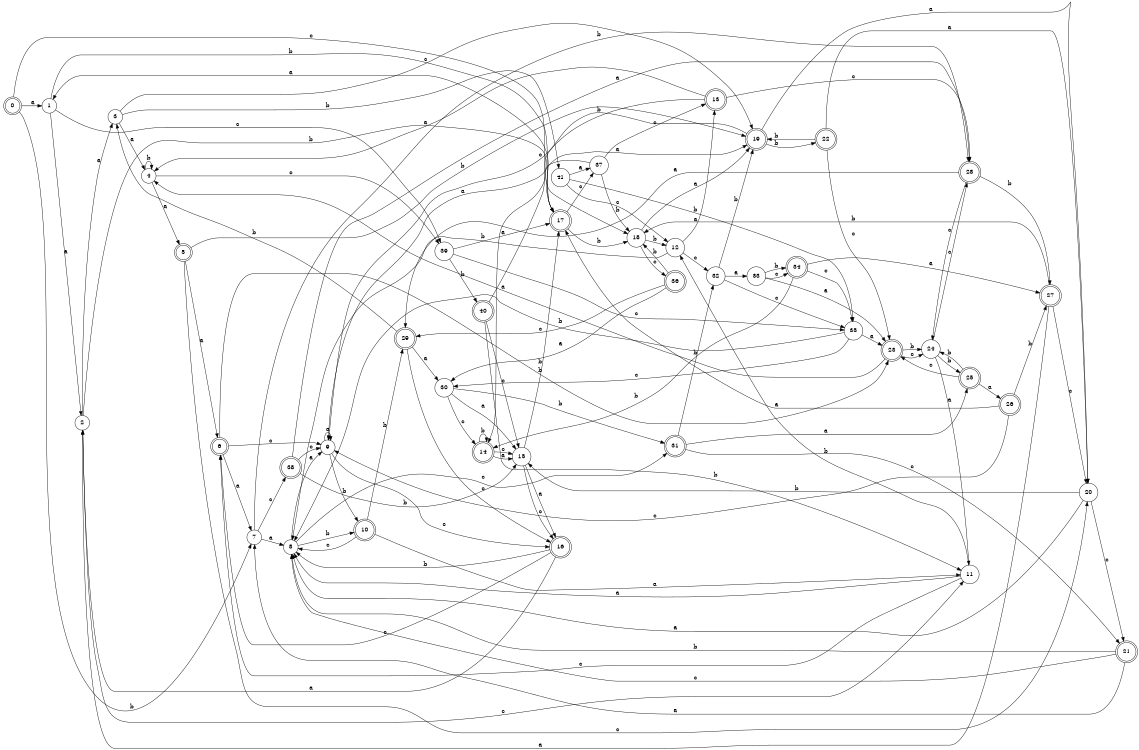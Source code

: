 digraph n34_3 {
__start0 [label="" shape="none"];

rankdir=LR;
size="8,5";

s0 [style="rounded,filled", color="black", fillcolor="white" shape="doublecircle", label="0"];
s1 [style="filled", color="black", fillcolor="white" shape="circle", label="1"];
s2 [style="filled", color="black", fillcolor="white" shape="circle", label="2"];
s3 [style="filled", color="black", fillcolor="white" shape="circle", label="3"];
s4 [style="filled", color="black", fillcolor="white" shape="circle", label="4"];
s5 [style="rounded,filled", color="black", fillcolor="white" shape="doublecircle", label="5"];
s6 [style="rounded,filled", color="black", fillcolor="white" shape="doublecircle", label="6"];
s7 [style="filled", color="black", fillcolor="white" shape="circle", label="7"];
s8 [style="filled", color="black", fillcolor="white" shape="circle", label="8"];
s9 [style="filled", color="black", fillcolor="white" shape="circle", label="9"];
s10 [style="rounded,filled", color="black", fillcolor="white" shape="doublecircle", label="10"];
s11 [style="filled", color="black", fillcolor="white" shape="circle", label="11"];
s12 [style="filled", color="black", fillcolor="white" shape="circle", label="12"];
s13 [style="rounded,filled", color="black", fillcolor="white" shape="doublecircle", label="13"];
s14 [style="rounded,filled", color="black", fillcolor="white" shape="doublecircle", label="14"];
s15 [style="filled", color="black", fillcolor="white" shape="circle", label="15"];
s16 [style="rounded,filled", color="black", fillcolor="white" shape="doublecircle", label="16"];
s17 [style="rounded,filled", color="black", fillcolor="white" shape="doublecircle", label="17"];
s18 [style="filled", color="black", fillcolor="white" shape="circle", label="18"];
s19 [style="rounded,filled", color="black", fillcolor="white" shape="doublecircle", label="19"];
s20 [style="filled", color="black", fillcolor="white" shape="circle", label="20"];
s21 [style="rounded,filled", color="black", fillcolor="white" shape="doublecircle", label="21"];
s22 [style="rounded,filled", color="black", fillcolor="white" shape="doublecircle", label="22"];
s23 [style="rounded,filled", color="black", fillcolor="white" shape="doublecircle", label="23"];
s24 [style="filled", color="black", fillcolor="white" shape="circle", label="24"];
s25 [style="rounded,filled", color="black", fillcolor="white" shape="doublecircle", label="25"];
s26 [style="rounded,filled", color="black", fillcolor="white" shape="doublecircle", label="26"];
s27 [style="rounded,filled", color="black", fillcolor="white" shape="doublecircle", label="27"];
s28 [style="rounded,filled", color="black", fillcolor="white" shape="doublecircle", label="28"];
s29 [style="rounded,filled", color="black", fillcolor="white" shape="doublecircle", label="29"];
s30 [style="filled", color="black", fillcolor="white" shape="circle", label="30"];
s31 [style="rounded,filled", color="black", fillcolor="white" shape="doublecircle", label="31"];
s32 [style="filled", color="black", fillcolor="white" shape="circle", label="32"];
s33 [style="filled", color="black", fillcolor="white" shape="circle", label="33"];
s34 [style="rounded,filled", color="black", fillcolor="white" shape="doublecircle", label="34"];
s35 [style="filled", color="black", fillcolor="white" shape="circle", label="35"];
s36 [style="rounded,filled", color="black", fillcolor="white" shape="doublecircle", label="36"];
s37 [style="filled", color="black", fillcolor="white" shape="circle", label="37"];
s38 [style="rounded,filled", color="black", fillcolor="white" shape="doublecircle", label="38"];
s39 [style="filled", color="black", fillcolor="white" shape="circle", label="39"];
s40 [style="rounded,filled", color="black", fillcolor="white" shape="doublecircle", label="40"];
s41 [style="filled", color="black", fillcolor="white" shape="circle", label="41"];
s0 -> s1 [label="a"];
s0 -> s7 [label="b"];
s0 -> s18 [label="c"];
s1 -> s2 [label="a"];
s1 -> s17 [label="b"];
s1 -> s39 [label="c"];
s2 -> s3 [label="a"];
s2 -> s17 [label="b"];
s2 -> s11 [label="c"];
s3 -> s4 [label="a"];
s3 -> s41 [label="b"];
s3 -> s19 [label="c"];
s4 -> s5 [label="a"];
s4 -> s4 [label="b"];
s4 -> s39 [label="c"];
s5 -> s6 [label="a"];
s5 -> s19 [label="b"];
s5 -> s20 [label="c"];
s6 -> s7 [label="a"];
s6 -> s23 [label="b"];
s6 -> s9 [label="c"];
s7 -> s8 [label="a"];
s7 -> s28 [label="b"];
s7 -> s38 [label="c"];
s8 -> s9 [label="a"];
s8 -> s10 [label="b"];
s8 -> s31 [label="c"];
s9 -> s9 [label="a"];
s9 -> s10 [label="b"];
s9 -> s16 [label="c"];
s10 -> s11 [label="a"];
s10 -> s29 [label="b"];
s10 -> s8 [label="c"];
s11 -> s8 [label="a"];
s11 -> s12 [label="b"];
s11 -> s6 [label="c"];
s12 -> s13 [label="a"];
s12 -> s8 [label="b"];
s12 -> s32 [label="c"];
s13 -> s4 [label="a"];
s13 -> s14 [label="b"];
s13 -> s28 [label="c"];
s14 -> s15 [label="a"];
s14 -> s14 [label="b"];
s14 -> s15 [label="c"];
s15 -> s16 [label="a"];
s15 -> s17 [label="b"];
s15 -> s16 [label="c"];
s16 -> s2 [label="a"];
s16 -> s8 [label="b"];
s16 -> s6 [label="c"];
s17 -> s1 [label="a"];
s17 -> s18 [label="b"];
s17 -> s37 [label="c"];
s18 -> s19 [label="a"];
s18 -> s12 [label="b"];
s18 -> s36 [label="c"];
s19 -> s20 [label="a"];
s19 -> s22 [label="b"];
s19 -> s9 [label="c"];
s20 -> s8 [label="a"];
s20 -> s15 [label="b"];
s20 -> s21 [label="c"];
s21 -> s7 [label="a"];
s21 -> s8 [label="b"];
s21 -> s8 [label="c"];
s22 -> s20 [label="a"];
s22 -> s19 [label="b"];
s22 -> s23 [label="c"];
s23 -> s4 [label="a"];
s23 -> s24 [label="b"];
s23 -> s24 [label="c"];
s24 -> s11 [label="a"];
s24 -> s25 [label="b"];
s24 -> s28 [label="c"];
s25 -> s26 [label="a"];
s25 -> s24 [label="b"];
s25 -> s23 [label="c"];
s26 -> s17 [label="a"];
s26 -> s27 [label="b"];
s26 -> s9 [label="c"];
s27 -> s2 [label="a"];
s27 -> s18 [label="b"];
s27 -> s20 [label="c"];
s28 -> s29 [label="a"];
s28 -> s27 [label="b"];
s28 -> s24 [label="c"];
s29 -> s30 [label="a"];
s29 -> s3 [label="b"];
s29 -> s16 [label="c"];
s30 -> s15 [label="a"];
s30 -> s31 [label="b"];
s30 -> s14 [label="c"];
s31 -> s25 [label="a"];
s31 -> s32 [label="b"];
s31 -> s21 [label="c"];
s32 -> s33 [label="a"];
s32 -> s19 [label="b"];
s32 -> s35 [label="c"];
s33 -> s23 [label="a"];
s33 -> s34 [label="b"];
s33 -> s34 [label="c"];
s34 -> s27 [label="a"];
s34 -> s14 [label="b"];
s34 -> s35 [label="c"];
s35 -> s23 [label="a"];
s35 -> s8 [label="b"];
s35 -> s30 [label="c"];
s36 -> s30 [label="a"];
s36 -> s18 [label="b"];
s36 -> s29 [label="c"];
s37 -> s9 [label="a"];
s37 -> s18 [label="b"];
s37 -> s13 [label="c"];
s38 -> s28 [label="a"];
s38 -> s15 [label="b"];
s38 -> s9 [label="c"];
s39 -> s17 [label="a"];
s39 -> s40 [label="b"];
s39 -> s35 [label="c"];
s40 -> s19 [label="a"];
s40 -> s11 [label="b"];
s40 -> s15 [label="c"];
s41 -> s37 [label="a"];
s41 -> s35 [label="b"];
s41 -> s12 [label="c"];

}